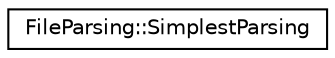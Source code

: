 digraph "Graphical Class Hierarchy"
{
  edge [fontname="Helvetica",fontsize="10",labelfontname="Helvetica",labelfontsize="10"];
  node [fontname="Helvetica",fontsize="10",shape=record];
  rankdir="LR";
  Node0 [label="FileParsing::SimplestParsing",height=0.2,width=0.4,color="black", fillcolor="white", style="filled",URL="$classFileParsing_1_1SimplestParsing.html"];
}

